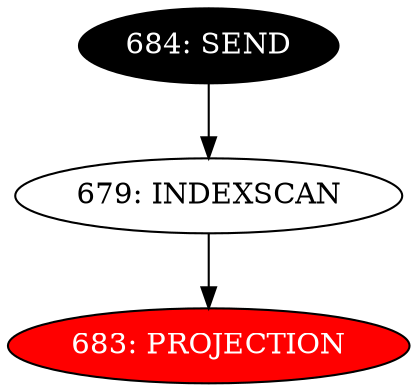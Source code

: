 digraph name {
679 [label="679: INDEXSCAN" ];
679 -> 683;
683 [label="683: PROJECTION" fontcolor="white" style="filled" fillcolor="red"];
684 [label="684: SEND" fontcolor="white" style="filled" fillcolor="black"];
684 -> 679;

}

